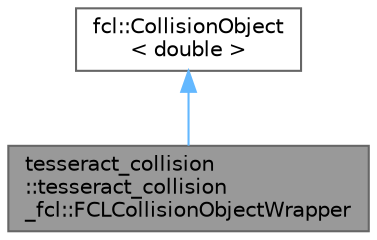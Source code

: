 digraph "tesseract_collision::tesseract_collision_fcl::FCLCollisionObjectWrapper"
{
 // LATEX_PDF_SIZE
  bgcolor="transparent";
  edge [fontname=Helvetica,fontsize=10,labelfontname=Helvetica,labelfontsize=10];
  node [fontname=Helvetica,fontsize=10,shape=box,height=0.2,width=0.4];
  Node1 [label="tesseract_collision\l::tesseract_collision\l_fcl::FCLCollisionObjectWrapper",height=0.2,width=0.4,color="gray40", fillcolor="grey60", style="filled", fontcolor="black",tooltip="This is a wrapper around FCL Collision Object Class which allows you to expand the AABB by the contac..."];
  Node2 -> Node1 [dir="back",color="steelblue1",style="solid"];
  Node2 [label="fcl::CollisionObject\l\< double \>",height=0.2,width=0.4,color="gray40", fillcolor="white", style="filled",tooltip=" "];
}
